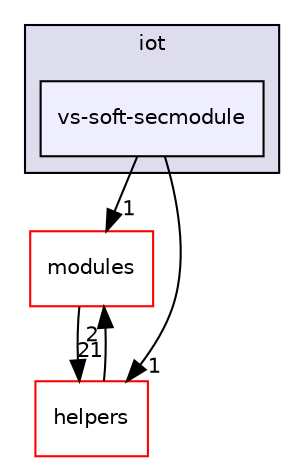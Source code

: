 digraph "vs-soft-secmodule" {
  compound=true
  node [ fontsize="10", fontname="Helvetica"];
  edge [ labelfontsize="10", labelfontname="Helvetica"];
  subgraph clusterdir_48fa8cf2822faa5cf3c303e17d5a7116 {
    graph [ bgcolor="#ddddee", pencolor="black", label="iot" fontname="Helvetica", fontsize="10", URL="dir_48fa8cf2822faa5cf3c303e17d5a7116.html"]
  dir_554bebe695e7da4cd7a9439124914d4c [shape=box, label="vs-soft-secmodule", style="filled", fillcolor="#eeeeff", pencolor="black", URL="dir_554bebe695e7da4cd7a9439124914d4c.html"];
  }
  dir_e05d7e2b1ecd646af5bb94391405f3b5 [shape=box label="modules" fillcolor="white" style="filled" color="red" URL="dir_e05d7e2b1ecd646af5bb94391405f3b5.html"];
  dir_861f50189fda057e6c57d1c1130602b3 [shape=box label="helpers" fillcolor="white" style="filled" color="red" URL="dir_861f50189fda057e6c57d1c1130602b3.html"];
  dir_554bebe695e7da4cd7a9439124914d4c->dir_e05d7e2b1ecd646af5bb94391405f3b5 [headlabel="1", labeldistance=1.5 headhref="dir_000111_000008.html"];
  dir_554bebe695e7da4cd7a9439124914d4c->dir_861f50189fda057e6c57d1c1130602b3 [headlabel="1", labeldistance=1.5 headhref="dir_000111_000052.html"];
  dir_e05d7e2b1ecd646af5bb94391405f3b5->dir_861f50189fda057e6c57d1c1130602b3 [headlabel="21", labeldistance=1.5 headhref="dir_000008_000052.html"];
  dir_861f50189fda057e6c57d1c1130602b3->dir_e05d7e2b1ecd646af5bb94391405f3b5 [headlabel="2", labeldistance=1.5 headhref="dir_000052_000008.html"];
}
